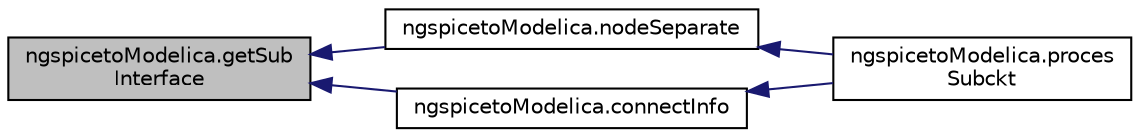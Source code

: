 digraph "ngspicetoModelica.getSubInterface"
{
  edge [fontname="Helvetica",fontsize="10",labelfontname="Helvetica",labelfontsize="10"];
  node [fontname="Helvetica",fontsize="10",shape=record];
  rankdir="LR";
  Node19 [label="ngspicetoModelica.getSub\lInterface",height=0.2,width=0.4,color="black", fillcolor="grey75", style="filled", fontcolor="black"];
  Node19 -> Node20 [dir="back",color="midnightblue",fontsize="10",style="solid",fontname="Helvetica"];
  Node20 [label="ngspicetoModelica.nodeSeparate",height=0.2,width=0.4,color="black", fillcolor="white", style="filled",URL="$d2/d80/namespacengspiceto_modelica.html#a6727f397c30bbe2deedb02639db8656a"];
  Node20 -> Node21 [dir="back",color="midnightblue",fontsize="10",style="solid",fontname="Helvetica"];
  Node21 [label="ngspicetoModelica.proces\lSubckt",height=0.2,width=0.4,color="black", fillcolor="white", style="filled",URL="$d2/d80/namespacengspiceto_modelica.html#a5591e4ee730a6da5fb757539763493d1",tooltip="Extract subckt data. "];
  Node19 -> Node22 [dir="back",color="midnightblue",fontsize="10",style="solid",fontname="Helvetica"];
  Node22 [label="ngspicetoModelica.connectInfo",height=0.2,width=0.4,color="black", fillcolor="white", style="filled",URL="$d2/d80/namespacengspiceto_modelica.html#ab54ea99f902d0b5e467a63b7c1af5a71"];
  Node22 -> Node21 [dir="back",color="midnightblue",fontsize="10",style="solid",fontname="Helvetica"];
}
